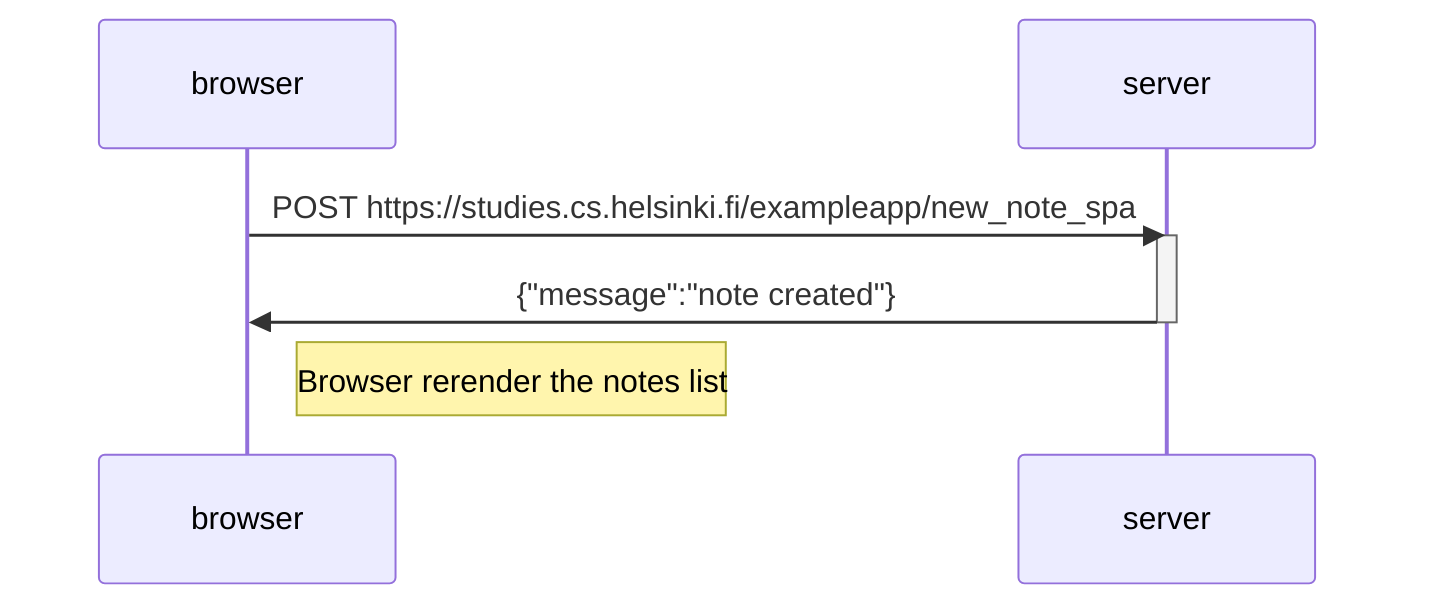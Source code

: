 sequenceDiagram
    participant browser
    participant server

    browser->>server: POST https://studies.cs.helsinki.fi/exampleapp/new_note_spa
    activate server
    server->>browser: {"message":"note created"}
    deactivate server
    Note right of browser: Browser rerender the notes list